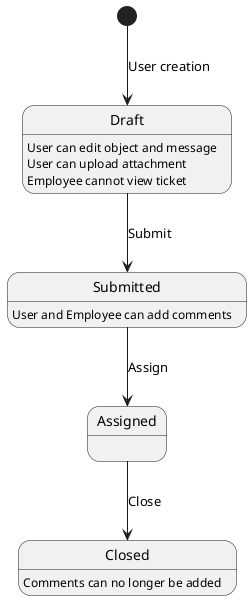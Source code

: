 @startuml
[*] --> Draft: User creation
Draft --> Submitted: Submit
Submitted --> Assigned: Assign
Assigned --> Closed: Close

Draft: User can edit object and message
Draft: User can upload attachment
Draft: Employee cannot view ticket

Submitted: User and Employee can add comments

Assigned:
Closed: Comments can no longer be added

@enduml